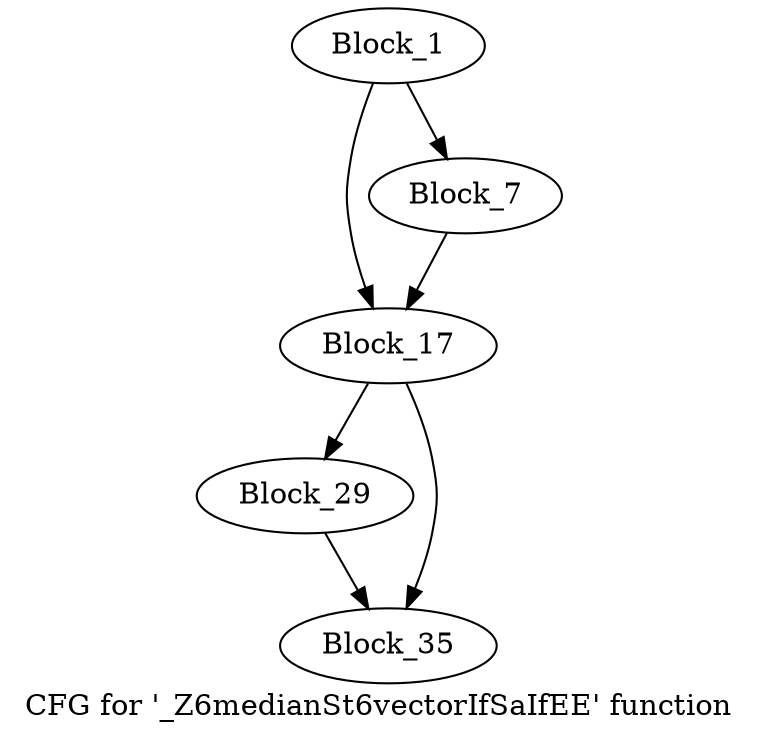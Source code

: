digraph "CFG for '_Z6medianSt6vectorIfSaIfEE' function" {
	label="CFG for '_Z6medianSt6vectorIfSaIfEE' function";

	block_1 [label="Block_1"];
	block_1:s0 -> block_17;
	block_1:s1 -> block_7;
	block_7 [label="Block_7"];
	block_7 -> block_17;
	block_17 [label="Block_17"];
	block_17:s0 -> block_29;
	block_17:s1 -> block_35;
	block_29 [label="Block_29"];
	block_29 -> block_35;
	block_35 [label="Block_35"];
}
